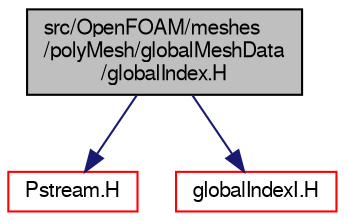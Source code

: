 digraph "src/OpenFOAM/meshes/polyMesh/globalMeshData/globalIndex.H"
{
  bgcolor="transparent";
  edge [fontname="FreeSans",fontsize="10",labelfontname="FreeSans",labelfontsize="10"];
  node [fontname="FreeSans",fontsize="10",shape=record];
  Node0 [label="src/OpenFOAM/meshes\l/polyMesh/globalMeshData\l/globalIndex.H",height=0.2,width=0.4,color="black", fillcolor="grey75", style="filled", fontcolor="black"];
  Node0 -> Node1 [color="midnightblue",fontsize="10",style="solid",fontname="FreeSans"];
  Node1 [label="Pstream.H",height=0.2,width=0.4,color="red",URL="$a09134.html"];
  Node0 -> Node70 [color="midnightblue",fontsize="10",style="solid",fontname="FreeSans"];
  Node70 [label="globalIndexI.H",height=0.2,width=0.4,color="red",URL="$a11525.html"];
}
